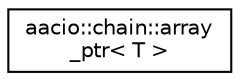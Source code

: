 digraph "Graphical Class Hierarchy"
{
  edge [fontname="Helvetica",fontsize="10",labelfontname="Helvetica",labelfontsize="10"];
  node [fontname="Helvetica",fontsize="10",shape=record];
  rankdir="LR";
  Node0 [label="aacio::chain::array\l_ptr\< T \>",height=0.2,width=0.4,color="black", fillcolor="white", style="filled",URL="$structaacio_1_1chain_1_1array__ptr.html"];
}
